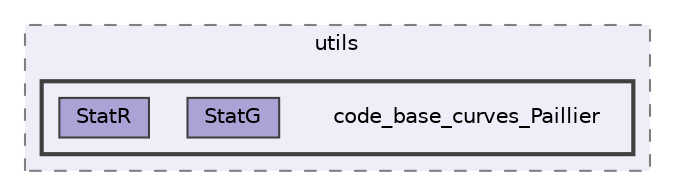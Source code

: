 digraph "C:/Users/Katia/Documents/GitHub/code_base_obscuration/utils/code_base_curves_Paillier"
{
 // LATEX_PDF_SIZE
  bgcolor="transparent";
  edge [fontname=Helvetica,fontsize=10,labelfontname=Helvetica,labelfontsize=10];
  node [fontname=Helvetica,fontsize=10,shape=box,height=0.2,width=0.4];
  compound=true
  subgraph clusterdir_75a99e565e81558759e27b5c901317f4 {
    graph [ bgcolor="#efedf7", pencolor="grey50", label="utils", fontname=Helvetica,fontsize=10 style="filled,dashed", URL="dir_75a99e565e81558759e27b5c901317f4.html",tooltip=""]
  subgraph clusterdir_6b4535a14b663b1ab3c3fe7d9b26a805 {
    graph [ bgcolor="#efedf7", pencolor="grey25", label="", fontname=Helvetica,fontsize=10 style="filled,bold", URL="dir_6b4535a14b663b1ab3c3fe7d9b26a805.html",tooltip=""]
    dir_6b4535a14b663b1ab3c3fe7d9b26a805 [shape=plaintext, label="code_base_curves_Paillier"];
  dir_d4f85a6cbbecb9e6d655e58c5376edf5 [label="StatG", fillcolor="#ada2d6", color="grey25", style="filled", URL="dir_d4f85a6cbbecb9e6d655e58c5376edf5.html",tooltip=""];
  dir_5a6dd8a8140e7cc559344db023fdf514 [label="StatR", fillcolor="#ada2d6", color="grey25", style="filled", URL="dir_5a6dd8a8140e7cc559344db023fdf514.html",tooltip=""];
  }
  }
}
